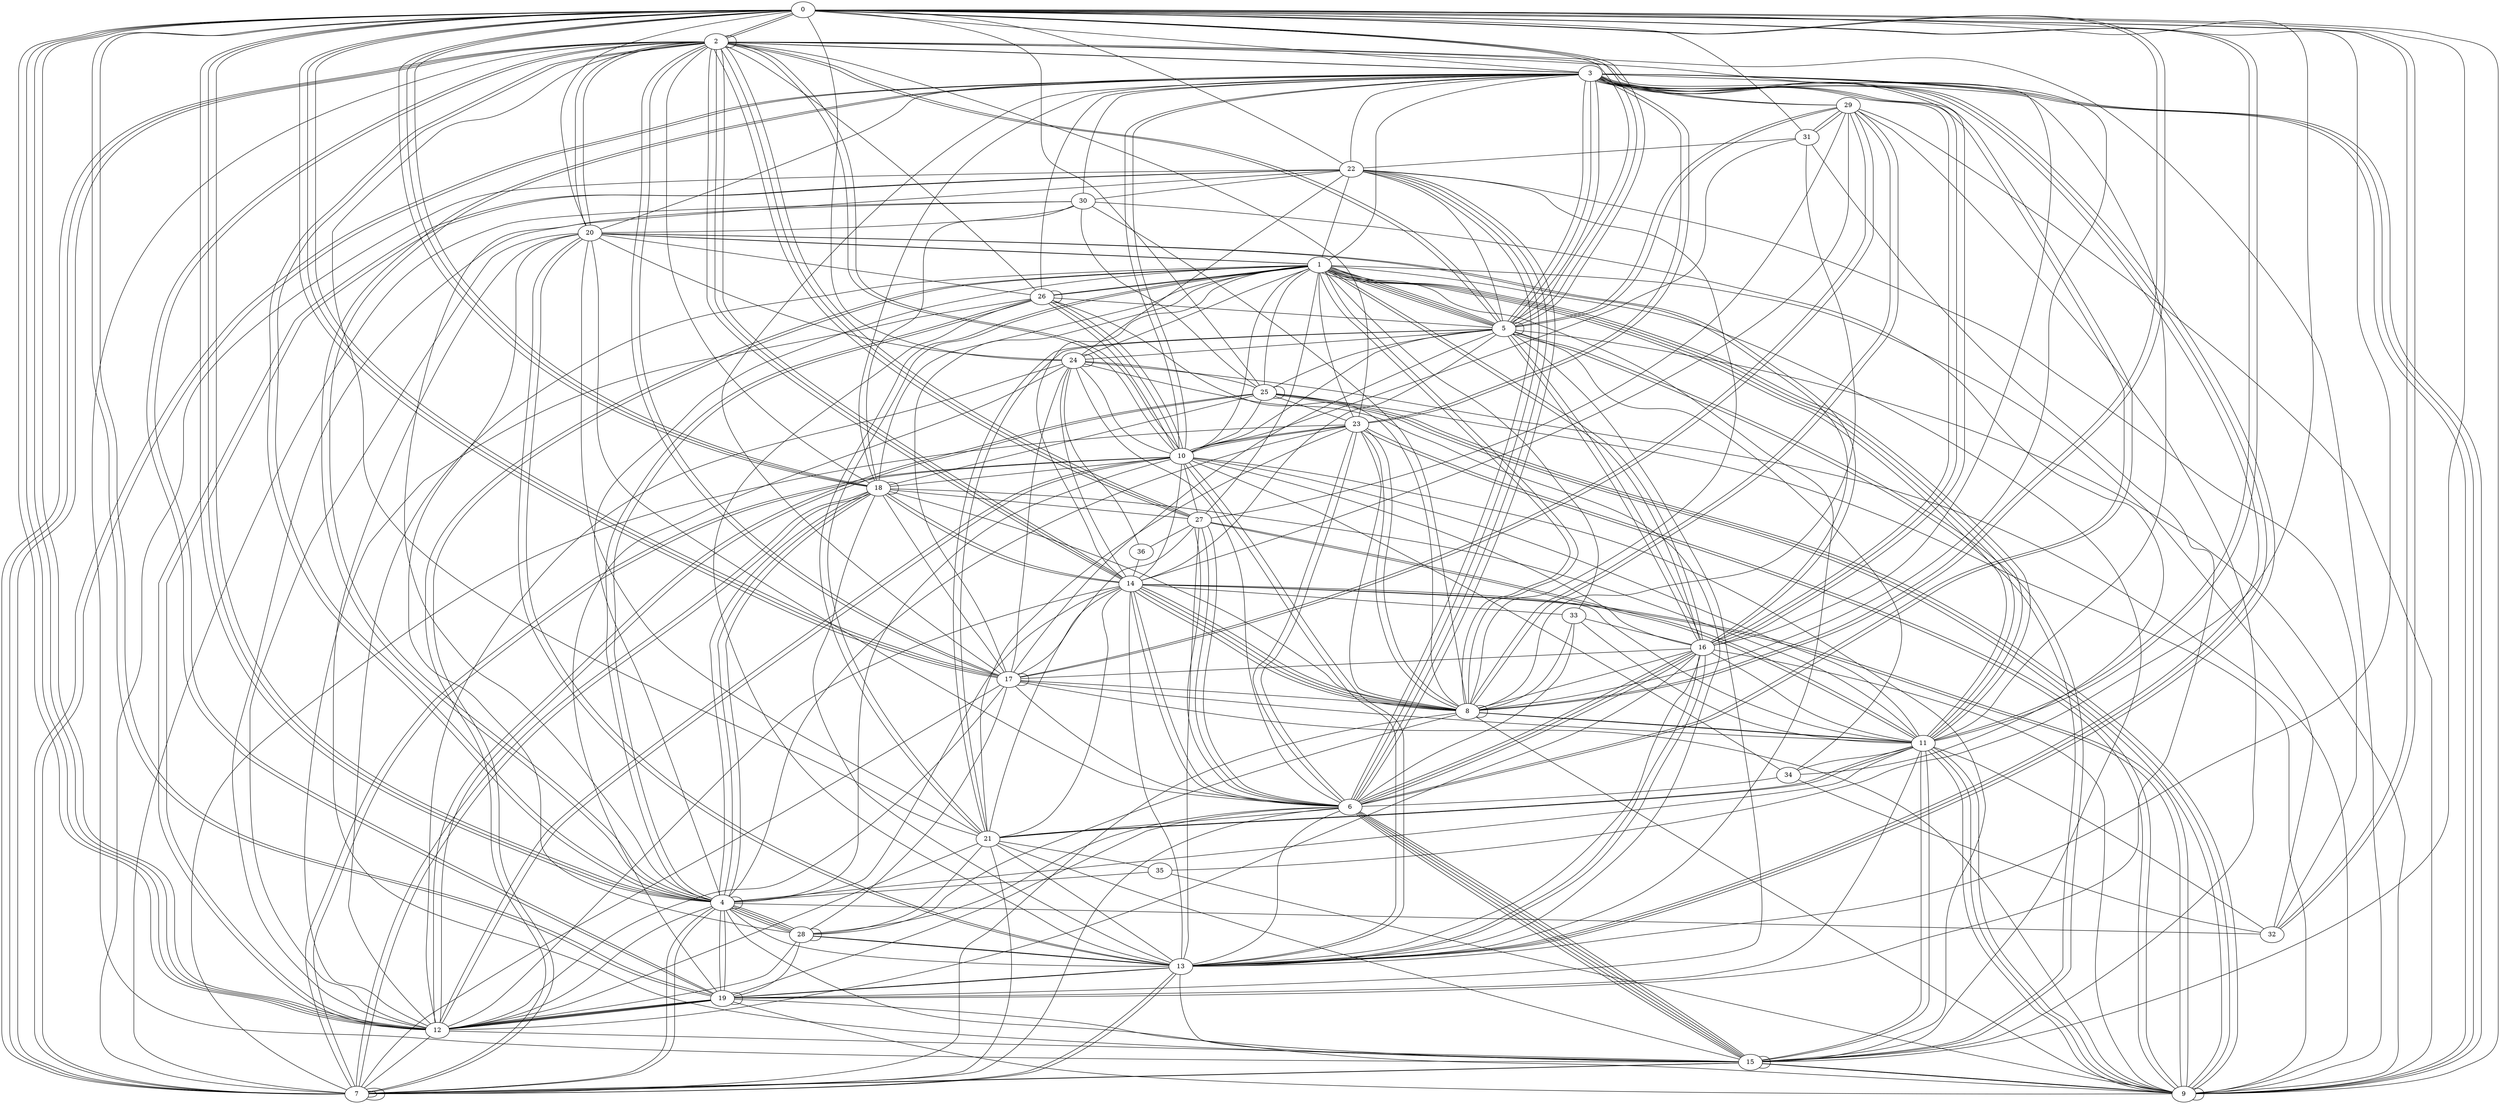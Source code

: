 graph G {
0;
1;
2;
3;
4;
5;
6;
7;
8;
9;
10;
11;
12;
13;
14;
15;
16;
17;
18;
19;
20;
21;
22;
23;
24;
25;
26;
27;
28;
29;
30;
31;
32;
33;
34;
35;
36;
23--2 ;
22--30 ;
0--5 ;
5--15 ;
19--0 ;
8--7 ;
13--15 ;
27--6 ;
17--8 ;
34--30 ;
1--12 ;
7--15 ;
19--4 ;
0--35 ;
7--30 ;
16--5 ;
0--32 ;
11--15 ;
5--21 ;
12--10 ;
3--9 ;
17--0 ;
12--24 ;
3--2 ;
7--7 ;
13--19 ;
25--30 ;
33--16 ;
1--8 ;
28--6 ;
6--7 ;
7--13 ;
12--0 ;
15--19 ;
12--20 ;
27--11 ;
10--16 ;
5--16 ;
0--2 ;
1--5 ;
14--8 ;
17--29 ;
5--5 ;
9--11 ;
0--12 ;
16--1 ;
4--28 ;
27--13 ;
7--18 ;
0--4 ;
20--13 ;
6--14 ;
4--2 ;
5--1 ;
7--4 ;
21--15 ;
8--14 ;
8--11 ;
6--27 ;
3--23 ;
4--32 ;
31--10 ;
2--21 ;
5--1 ;
31--8 ;
11--10 ;
10--3 ;
32--22 ;
12--14 ;
12--21 ;
10--15 ;
5--0 ;
21--7 ;
0--9 ;
3--1 ;
13--0 ;
14--13 ;
26--4 ;
18--4 ;
15--7 ;
30--8 ;
21--20 ;
1--17 ;
4--3 ;
9--2 ;
18--1 ;
16--1 ;
25--10 ;
11--0 ;
17--3 ;
3--16 ;
17--7 ;
11--34 ;
10--14 ;
2--3 ;
22--6 ;
15--6 ;
0--8 ;
26--2 ;
27--2 ;
2--7 ;
18--7 ;
25--23 ;
19--13 ;
10--1 ;
27--29 ;
12--15 ;
8--28 ;
34--5 ;
16--12 ;
10--23 ;
4--3 ;
36--14 ;
10--5 ;
0--17 ;
0--19 ;
21--11 ;
16--17 ;
15--15 ;
14--33 ;
8--23 ;
8--18 ;
14--1 ;
15--6 ;
24--17 ;
5--2 ;
26--26 ;
25--25 ;
19--9 ;
29--14 ;
23--8 ;
3--5 ;
22--6 ;
29--17 ;
2--4 ;
3--9 ;
28--13 ;
13--3 ;
33--1 ;
16--13 ;
35--4 ;
16--20 ;
24--24 ;
7--2 ;
17--9 ;
11--19 ;
14--9 ;
8--9 ;
23--3 ;
4--10 ;
20--3 ;
4--9 ;
0--17 ;
30--18 ;
28--12 ;
8--14 ;
20--1 ;
7--13 ;
14--5 ;
7--15 ;
4--1 ;
9--11 ;
8--33 ;
21--23 ;
6--14 ;
18--11 ;
9--15 ;
1--21 ;
31--29 ;
5--3 ;
20--26 ;
27--6 ;
20--13 ;
18--27 ;
13--28 ;
26--12 ;
18--4 ;
28--28 ;
18--2 ;
11--21 ;
8--11 ;
19--2 ;
22--5 ;
9--35 ;
12--17 ;
22--6 ;
13--6 ;
26--10 ;
24--1 ;
20--16 ;
8--16 ;
21--28 ;
11--0 ;
12--19 ;
12--10 ;
6--3 ;
13--4 ;
4--4 ;
2--8 ;
14--2 ;
6--20 ;
4--28 ;
17--2 ;
15--29 ;
33--6 ;
7--4 ;
12--22 ;
34--6 ;
0--24 ;
15--20 ;
10--18 ;
14--24 ;
29--8 ;
8--8 ;
18--25 ;
25--12 ;
25--12 ;
7--7 ;
15--9 ;
13--3 ;
19--19 ;
15--6 ;
27--10 ;
18--4 ;
12--19 ;
2--7 ;
26--10 ;
3--13 ;
3--18 ;
5--9 ;
5--29 ;
7--1 ;
10--13 ;
23--8 ;
10--7 ;
27--11 ;
16--6 ;
4--28 ;
4--23 ;
1--32 ;
14--2 ;
28--20 ;
27--36 ;
29--3 ;
21--5 ;
19--2 ;
26--8 ;
19--12 ;
27--1 ;
11--4 ;
14--4 ;
0--20 ;
4--22 ;
9--29 ;
15--6 ;
17--17 ;
22--8 ;
13--16 ;
34--32 ;
8--14 ;
6--15 ;
1--26 ;
10--2 ;
6--19 ;
26--13 ;
21--35 ;
22--0 ;
22--12 ;
6--22 ;
25--0 ;
13--1 ;
11--9 ;
21--14 ;
31--19 ;
4--12 ;
3--6 ;
17--6 ;
0--8 ;
27--2 ;
6--16 ;
9--9 ;
25--9 ;
5--3 ;
17--5 ;
7--23 ;
18--0 ;
1--25 ;
22--24 ;
11--15 ;
29--31 ;
2--14 ;
29--8 ;
24--19 ;
4--28 ;
15--2 ;
1--23 ;
22--1 ;
2--16 ;
1--15 ;
24--20 ;
9--24 ;
26--4 ;
14--18 ;
3--22 ;
31--0 ;
16--11 ;
29--5 ;
0--2 ;
2--27 ;
31--22 ;
2--5 ;
10--3 ;
1--8 ;
20--2 ;
2--17 ;
0--5 ;
6--24 ;
9--25 ;
23--6 ;
18--13 ;
15--0 ;
23--6 ;
0--12 ;
11--1 ;
26--5 ;
26--3 ;
25--9 ;
18--0 ;
17--18 ;
28--17 ;
23--9 ;
3--0 ;
18--18 ;
6--21 ;
5--24 ;
13--21 ;
24--25 ;
11--33 ;
2--10 ;
19--12 ;
14--9 ;
16--3 ;
1--5 ;
9--3 ;
1--11 ;
7--10 ;
11--3 ;
3--29 ;
36--24 ;
20--1 ;
21--27 ;
26--10 ;
30--12 ;
30--20 ;
14--18 ;
13--24 ;
19--4 ;
11--14 ;
18--0 ;
15--5 ;
1--7 ;
22--7 ;
4--0 ;
4--0 ;
23--9 ;
0--12 ;
16--13 ;
25--5 ;
7--3 ;
11--1 ;
17--11 ;
1--26 ;
2--2 ;
1--11 ;
6--16 ;
24--10 ;
3--7 ;
25--9 ;
10--13 ;
0--32 ;
3--16 ;
7--12 ;
20--2 ;
30--3 ;
5--19 ;
14--17 ;
34--10 ;
16--9 ;
23--10 ;
1--21 ;
19--28 ;
11--32 ;
}
